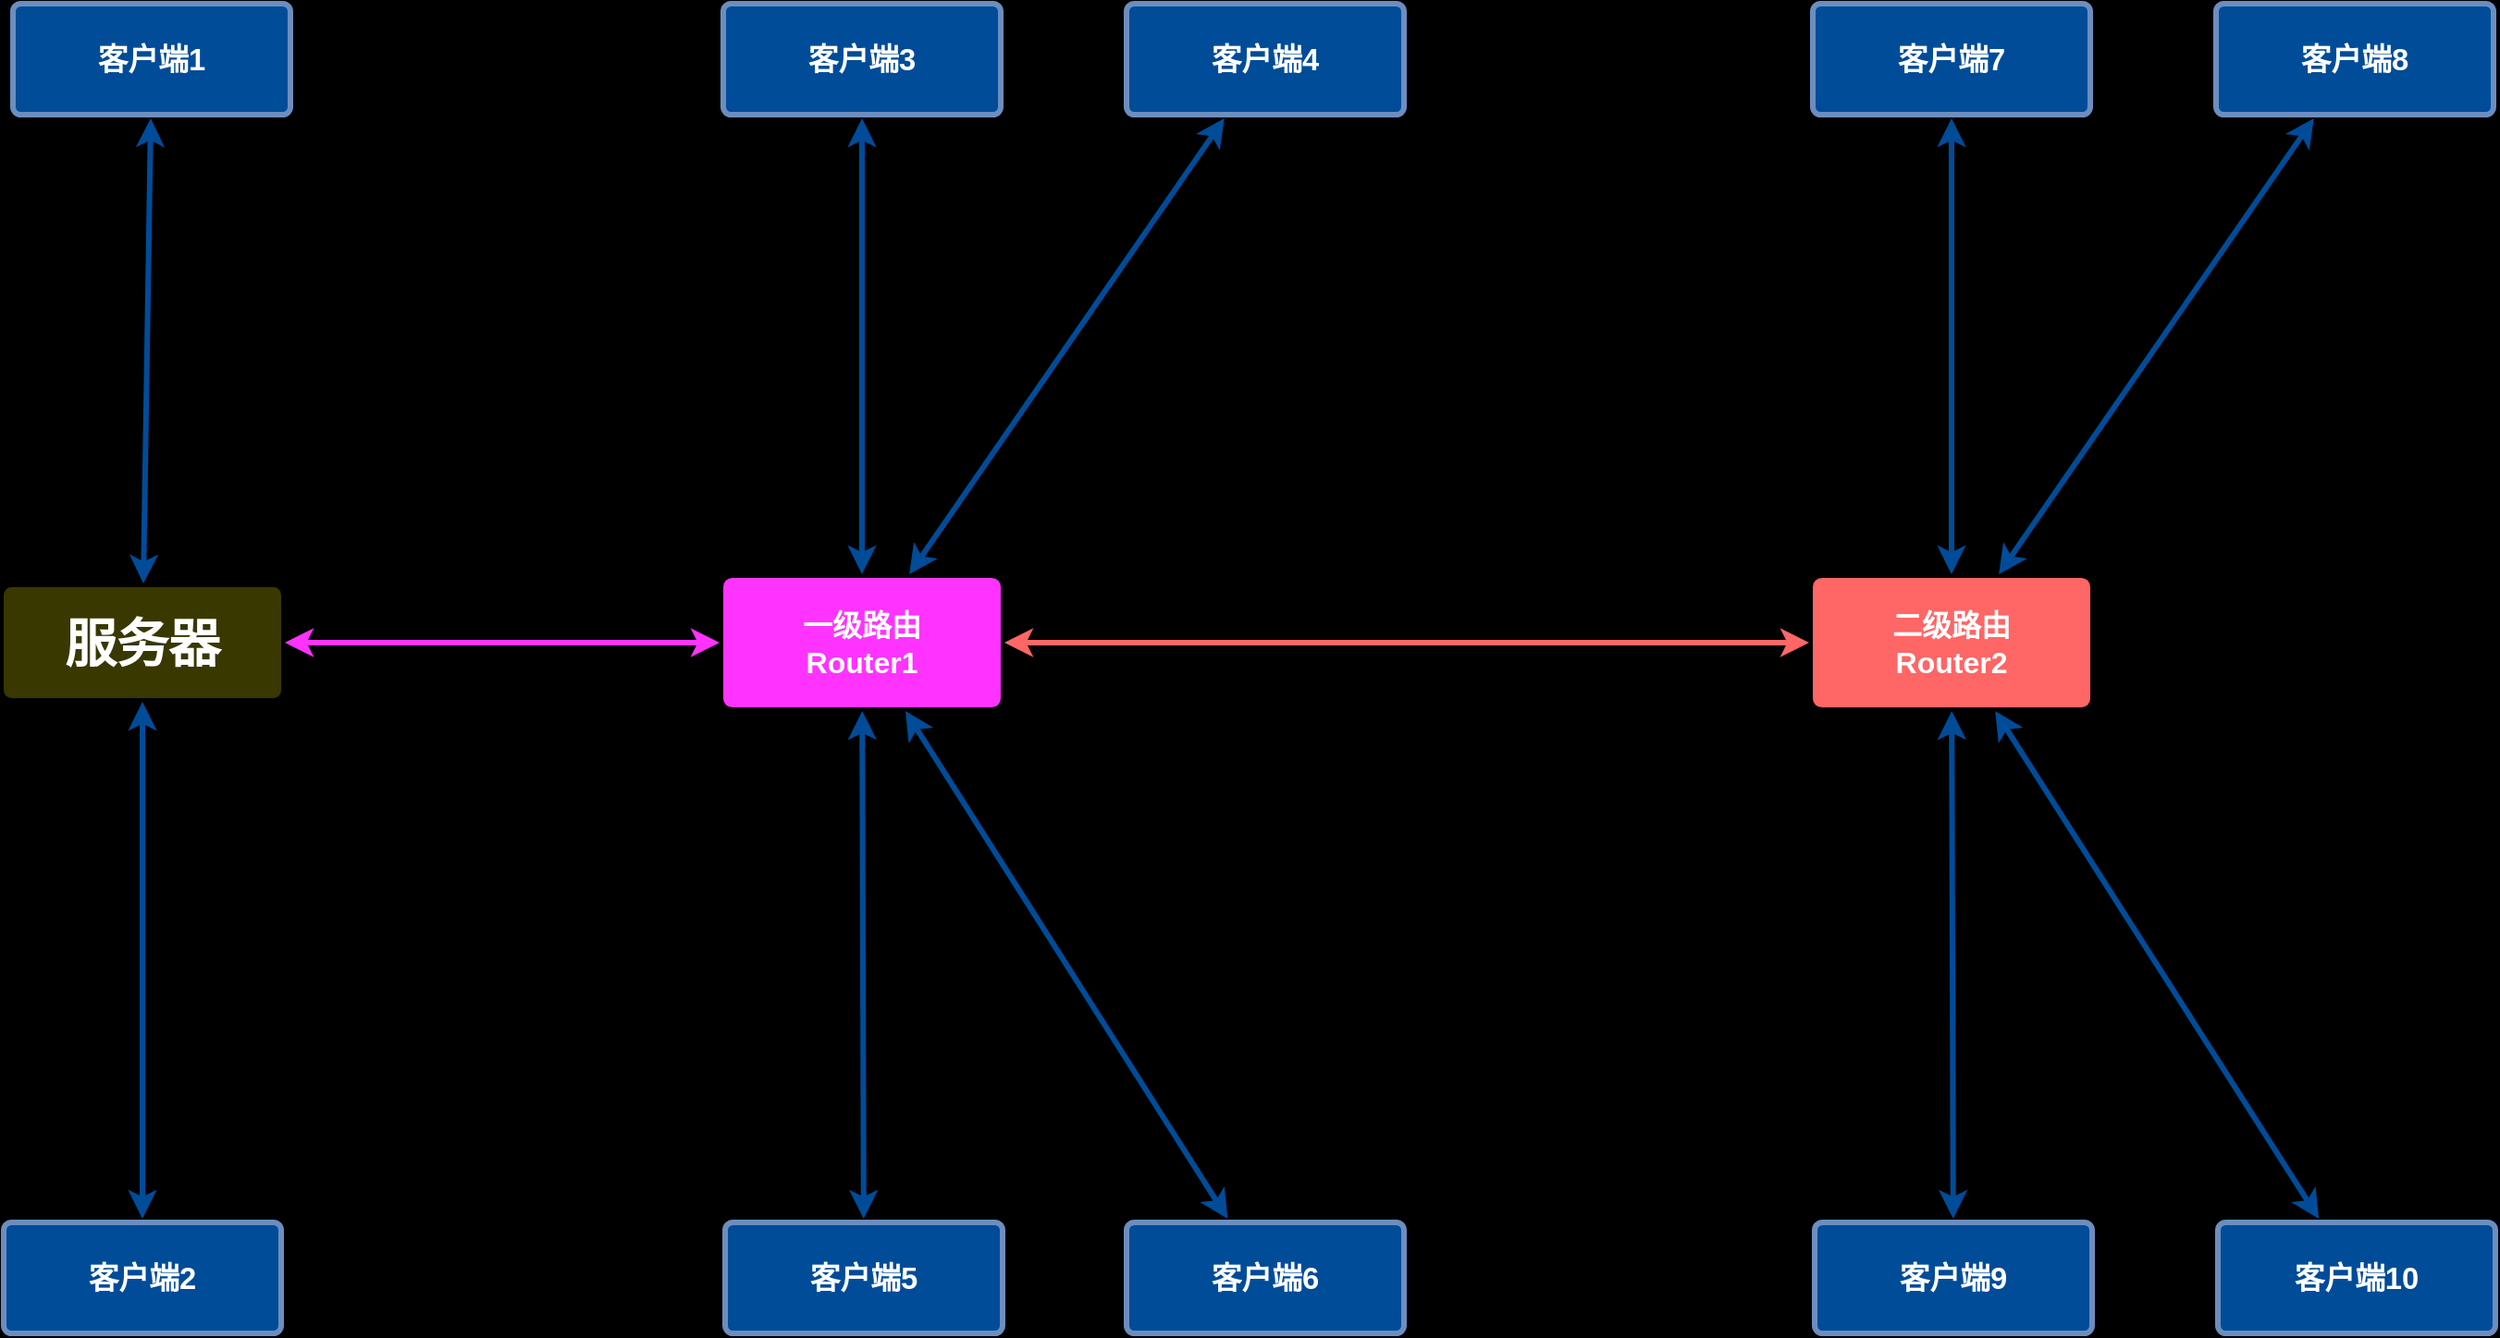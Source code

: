 <mxfile version="24.4.0" type="github">
  <diagram id="6a731a19-8d31-9384-78a2-239565b7b9f0" name="Page-1">
    <mxGraphModel dx="3231" dy="1347" grid="0" gridSize="10" guides="1" tooltips="1" connect="1" arrows="1" fold="1" page="0" pageScale="1" pageWidth="1169" pageHeight="827" background="#000000" math="0" shadow="0">
      <root>
        <mxCell id="0" />
        <mxCell id="1" parent="0" />
        <mxCell id="1749" value="一级路由&lt;div&gt;Router1&lt;/div&gt;" style="rounded=1;whiteSpace=wrap;html=1;shadow=0;labelBackgroundColor=none;strokeColor=none;strokeWidth=3;fillColor=#FF33FF;fontFamily=Helvetica;fontSize=16;fontColor=#FFFFFF;align=center;fontStyle=1;spacing=5;arcSize=7;perimeterSpacing=2;" parent="1" vertex="1">
          <mxGeometry x="-39" y="436.5" width="150" height="70" as="geometry" />
        </mxCell>
        <mxCell id="1750" value="" style="edgeStyle=none;rounded=1;jumpStyle=none;html=1;shadow=0;labelBackgroundColor=none;startArrow=classic;startFill=1;jettySize=auto;orthogonalLoop=1;strokeColor=#004C99;strokeWidth=3;fontFamily=Helvetica;fontSize=14;fontColor=#FFFFFF;spacing=5;fontStyle=1;fillColor=#b0e3e6;" parent="1" source="1753" target="1756" edge="1">
          <mxGeometry relative="1" as="geometry" />
        </mxCell>
        <mxCell id="1752" value="" style="edgeStyle=none;rounded=1;jumpStyle=none;html=1;shadow=0;labelBackgroundColor=none;startArrow=classic;startFill=1;jettySize=auto;orthogonalLoop=1;strokeColor=#004C99;strokeWidth=3;fontFamily=Helvetica;fontSize=14;fontColor=#FFFFFF;spacing=5;fontStyle=1;fillColor=#b0e3e6;" parent="1" source="1753" target="fNavXlTei2wndbR-Wmgy-1779" edge="1">
          <mxGeometry relative="1" as="geometry">
            <mxPoint x="-353" y="774" as="targetPoint" />
          </mxGeometry>
        </mxCell>
        <mxCell id="1753" value="&lt;h1&gt;服务器&lt;/h1&gt;" style="rounded=1;whiteSpace=wrap;html=1;shadow=0;labelBackgroundColor=none;strokeColor=none;strokeWidth=3;fillColor=#383800;fontFamily=Helvetica;fontSize=14;fontColor=#FFFFFF;align=center;spacing=5;fontStyle=1;arcSize=7;perimeterSpacing=2;" parent="1" vertex="1">
          <mxGeometry x="-428" y="441.5" width="150" height="60" as="geometry" />
        </mxCell>
        <mxCell id="1756" value="&lt;h3&gt;&lt;font color=&quot;#ffffff&quot;&gt;客户端1&lt;/font&gt;&lt;/h3&gt;" style="rounded=1;whiteSpace=wrap;html=1;shadow=0;labelBackgroundColor=none;strokeWidth=3;fontFamily=Helvetica;fontSize=14;align=center;spacing=5;fontStyle=0;arcSize=7;perimeterSpacing=2;fillColor=#004C99;strokeColor=#6c8ebf;" parent="1" vertex="1">
          <mxGeometry x="-423" y="126" width="150" height="60" as="geometry" />
        </mxCell>
        <mxCell id="1769" value="&lt;h3 style=&quot;&quot;&gt;&lt;font&gt;客户端3&lt;/font&gt;&lt;/h3&gt;" style="rounded=1;whiteSpace=wrap;html=1;shadow=0;labelBackgroundColor=none;strokeColor=#6c8ebf;strokeWidth=3;fillColor=#004C99;fontFamily=Helvetica;fontSize=14;align=center;spacing=5;arcSize=7;perimeterSpacing=2;fontColor=#FFFFFF;" parent="1" vertex="1">
          <mxGeometry x="-39" y="126" width="150" height="60" as="geometry" />
        </mxCell>
        <mxCell id="1770" value="" style="edgeStyle=none;rounded=0;jumpStyle=none;html=1;shadow=0;labelBackgroundColor=none;startArrow=classic;startFill=1;endArrow=classic;endFill=1;jettySize=auto;orthogonalLoop=1;strokeColor=#004C99;strokeWidth=3;fontFamily=Helvetica;fontSize=14;fontColor=#FFFFFF;spacing=5;" parent="1" source="1749" target="1769" edge="1">
          <mxGeometry relative="1" as="geometry">
            <mxPoint x="-35.111" y="254.5" as="sourcePoint" />
          </mxGeometry>
        </mxCell>
        <mxCell id="fNavXlTei2wndbR-Wmgy-1779" value="&lt;h3&gt;&lt;font color=&quot;#ffffff&quot;&gt;客户端2&lt;/font&gt;&lt;/h3&gt;" style="rounded=1;whiteSpace=wrap;html=1;shadow=0;labelBackgroundColor=none;strokeWidth=3;fontFamily=Helvetica;fontSize=14;align=center;spacing=5;fontStyle=0;arcSize=7;perimeterSpacing=2;fillColor=#004C99;strokeColor=#6c8ebf;" vertex="1" parent="1">
          <mxGeometry x="-428" y="785" width="150" height="60" as="geometry" />
        </mxCell>
        <mxCell id="fNavXlTei2wndbR-Wmgy-1784" value="" style="endArrow=classic;startArrow=classic;html=1;rounded=0;strokeColor=#FF33FF;strokeWidth=3;" edge="1" parent="1" source="1753" target="1749">
          <mxGeometry width="50" height="50" relative="1" as="geometry">
            <mxPoint x="58" y="533" as="sourcePoint" />
            <mxPoint x="108" y="483" as="targetPoint" />
            <Array as="points" />
          </mxGeometry>
        </mxCell>
        <mxCell id="fNavXlTei2wndbR-Wmgy-1785" value="&lt;h3 style=&quot;&quot;&gt;&lt;font&gt;客户端5&lt;/font&gt;&lt;/h3&gt;" style="rounded=1;whiteSpace=wrap;html=1;shadow=0;labelBackgroundColor=none;strokeColor=#6c8ebf;strokeWidth=3;fillColor=#004C99;fontFamily=Helvetica;fontSize=14;align=center;spacing=5;arcSize=7;perimeterSpacing=2;fontColor=#FFFFFF;" vertex="1" parent="1">
          <mxGeometry x="-38" y="785" width="150" height="60" as="geometry" />
        </mxCell>
        <mxCell id="fNavXlTei2wndbR-Wmgy-1786" value="&lt;h3 style=&quot;&quot;&gt;&lt;font&gt;客户端4&lt;/font&gt;&lt;/h3&gt;" style="rounded=1;whiteSpace=wrap;html=1;shadow=0;labelBackgroundColor=none;strokeColor=#6c8ebf;strokeWidth=3;fillColor=#004C99;fontFamily=Helvetica;fontSize=14;align=center;spacing=5;arcSize=7;perimeterSpacing=2;fontColor=#FFFFFF;" vertex="1" parent="1">
          <mxGeometry x="179" y="126" width="150" height="60" as="geometry" />
        </mxCell>
        <mxCell id="fNavXlTei2wndbR-Wmgy-1787" value="&lt;h3 style=&quot;&quot;&gt;&lt;font&gt;客户端6&lt;/font&gt;&lt;/h3&gt;" style="rounded=1;whiteSpace=wrap;html=1;shadow=0;labelBackgroundColor=none;strokeColor=#6c8ebf;strokeWidth=3;fillColor=#004C99;fontFamily=Helvetica;fontSize=14;align=center;spacing=5;arcSize=7;perimeterSpacing=2;fontColor=#FFFFFF;" vertex="1" parent="1">
          <mxGeometry x="179" y="785" width="150" height="60" as="geometry" />
        </mxCell>
        <mxCell id="fNavXlTei2wndbR-Wmgy-1788" value="" style="edgeStyle=none;rounded=0;jumpStyle=none;html=1;shadow=0;labelBackgroundColor=none;startArrow=classic;startFill=1;endArrow=classic;endFill=1;jettySize=auto;orthogonalLoop=1;strokeColor=#004C99;strokeWidth=3;fontFamily=Helvetica;fontSize=14;fontColor=#FFFFFF;spacing=5;" edge="1" parent="1" source="1749" target="fNavXlTei2wndbR-Wmgy-1786">
          <mxGeometry relative="1" as="geometry">
            <mxPoint x="188" y="470" as="sourcePoint" />
            <mxPoint x="188" y="223" as="targetPoint" />
          </mxGeometry>
        </mxCell>
        <mxCell id="fNavXlTei2wndbR-Wmgy-1789" value="" style="edgeStyle=none;rounded=0;jumpStyle=none;html=1;shadow=0;labelBackgroundColor=none;startArrow=classic;startFill=1;endArrow=classic;endFill=1;jettySize=auto;orthogonalLoop=1;strokeColor=#004C99;strokeWidth=3;fontFamily=Helvetica;fontSize=14;fontColor=#FFFFFF;spacing=5;" edge="1" parent="1" source="fNavXlTei2wndbR-Wmgy-1785" target="1749">
          <mxGeometry relative="1" as="geometry">
            <mxPoint x="12" y="757" as="sourcePoint" />
            <mxPoint x="12" y="510" as="targetPoint" />
          </mxGeometry>
        </mxCell>
        <mxCell id="fNavXlTei2wndbR-Wmgy-1790" value="" style="edgeStyle=none;rounded=0;jumpStyle=none;html=1;shadow=0;labelBackgroundColor=none;startArrow=classic;startFill=1;endArrow=classic;endFill=1;jettySize=auto;orthogonalLoop=1;strokeColor=#004C99;strokeWidth=3;fontFamily=Helvetica;fontSize=14;fontColor=#FFFFFF;spacing=5;" edge="1" parent="1" source="fNavXlTei2wndbR-Wmgy-1787" target="1749">
          <mxGeometry relative="1" as="geometry">
            <mxPoint x="207" y="764" as="sourcePoint" />
            <mxPoint x="207" y="517" as="targetPoint" />
          </mxGeometry>
        </mxCell>
        <mxCell id="fNavXlTei2wndbR-Wmgy-1791" value="二级路由&lt;div&gt;Router2&lt;/div&gt;" style="rounded=1;whiteSpace=wrap;html=1;shadow=0;labelBackgroundColor=none;strokeColor=none;strokeWidth=3;fillColor=#FF6666;fontFamily=Helvetica;fontSize=16;fontColor=#FFFFFF;align=center;fontStyle=1;spacing=5;arcSize=7;perimeterSpacing=2;" vertex="1" parent="1">
          <mxGeometry x="550" y="436.5" width="150" height="70" as="geometry" />
        </mxCell>
        <mxCell id="fNavXlTei2wndbR-Wmgy-1792" value="&lt;h3 style=&quot;&quot;&gt;&lt;font&gt;客户端7&lt;/font&gt;&lt;/h3&gt;" style="rounded=1;whiteSpace=wrap;html=1;shadow=0;labelBackgroundColor=none;strokeColor=#6c8ebf;strokeWidth=3;fillColor=#004C99;fontFamily=Helvetica;fontSize=14;align=center;spacing=5;arcSize=7;perimeterSpacing=2;fontColor=#FFFFFF;" vertex="1" parent="1">
          <mxGeometry x="550" y="126" width="150" height="60" as="geometry" />
        </mxCell>
        <mxCell id="fNavXlTei2wndbR-Wmgy-1793" value="" style="edgeStyle=none;rounded=0;jumpStyle=none;html=1;shadow=0;labelBackgroundColor=none;startArrow=classic;startFill=1;endArrow=classic;endFill=1;jettySize=auto;orthogonalLoop=1;strokeColor=#004C99;strokeWidth=3;fontFamily=Helvetica;fontSize=14;fontColor=#FFFFFF;spacing=5;" edge="1" parent="1" source="fNavXlTei2wndbR-Wmgy-1791" target="fNavXlTei2wndbR-Wmgy-1792">
          <mxGeometry relative="1" as="geometry">
            <mxPoint x="553.889" y="254.5" as="sourcePoint" />
          </mxGeometry>
        </mxCell>
        <mxCell id="fNavXlTei2wndbR-Wmgy-1794" value="&lt;h3 style=&quot;&quot;&gt;&lt;font&gt;客户端9&lt;/font&gt;&lt;/h3&gt;" style="rounded=1;whiteSpace=wrap;html=1;shadow=0;labelBackgroundColor=none;strokeColor=#6c8ebf;strokeWidth=3;fillColor=#004C99;fontFamily=Helvetica;fontSize=14;align=center;spacing=5;arcSize=7;perimeterSpacing=2;fontColor=#FFFFFF;" vertex="1" parent="1">
          <mxGeometry x="551" y="785" width="150" height="60" as="geometry" />
        </mxCell>
        <mxCell id="fNavXlTei2wndbR-Wmgy-1795" value="&lt;h3 style=&quot;&quot;&gt;&lt;font&gt;客户端8&lt;/font&gt;&lt;/h3&gt;" style="rounded=1;whiteSpace=wrap;html=1;shadow=0;labelBackgroundColor=none;strokeColor=#6c8ebf;strokeWidth=3;fillColor=#004C99;fontFamily=Helvetica;fontSize=14;align=center;spacing=5;arcSize=7;perimeterSpacing=2;fontColor=#FFFFFF;" vertex="1" parent="1">
          <mxGeometry x="768" y="126" width="150" height="60" as="geometry" />
        </mxCell>
        <mxCell id="fNavXlTei2wndbR-Wmgy-1796" value="&lt;h3 style=&quot;&quot;&gt;&lt;font&gt;客户端10&lt;/font&gt;&lt;/h3&gt;" style="rounded=1;whiteSpace=wrap;html=1;shadow=0;labelBackgroundColor=none;strokeColor=#6c8ebf;strokeWidth=3;fillColor=#004C99;fontFamily=Helvetica;fontSize=14;align=center;spacing=5;arcSize=7;perimeterSpacing=2;fontColor=#FFFFFF;" vertex="1" parent="1">
          <mxGeometry x="769" y="785" width="150" height="60" as="geometry" />
        </mxCell>
        <mxCell id="fNavXlTei2wndbR-Wmgy-1797" value="" style="edgeStyle=none;rounded=0;jumpStyle=none;html=1;shadow=0;labelBackgroundColor=none;startArrow=classic;startFill=1;endArrow=classic;endFill=1;jettySize=auto;orthogonalLoop=1;strokeColor=#004C99;strokeWidth=3;fontFamily=Helvetica;fontSize=14;fontColor=#FFFFFF;spacing=5;" edge="1" parent="1" source="fNavXlTei2wndbR-Wmgy-1791" target="fNavXlTei2wndbR-Wmgy-1795">
          <mxGeometry relative="1" as="geometry">
            <mxPoint x="777" y="470" as="sourcePoint" />
            <mxPoint x="777" y="223" as="targetPoint" />
          </mxGeometry>
        </mxCell>
        <mxCell id="fNavXlTei2wndbR-Wmgy-1798" value="" style="edgeStyle=none;rounded=0;jumpStyle=none;html=1;shadow=0;labelBackgroundColor=none;startArrow=classic;startFill=1;endArrow=classic;endFill=1;jettySize=auto;orthogonalLoop=1;strokeColor=#004C99;strokeWidth=3;fontFamily=Helvetica;fontSize=14;fontColor=#FFFFFF;spacing=5;" edge="1" parent="1" source="fNavXlTei2wndbR-Wmgy-1794" target="fNavXlTei2wndbR-Wmgy-1791">
          <mxGeometry relative="1" as="geometry">
            <mxPoint x="601" y="757" as="sourcePoint" />
            <mxPoint x="601" y="510" as="targetPoint" />
          </mxGeometry>
        </mxCell>
        <mxCell id="fNavXlTei2wndbR-Wmgy-1799" value="" style="edgeStyle=none;rounded=0;jumpStyle=none;html=1;shadow=0;labelBackgroundColor=none;startArrow=classic;startFill=1;endArrow=classic;endFill=1;jettySize=auto;orthogonalLoop=1;strokeColor=#004C99;strokeWidth=3;fontFamily=Helvetica;fontSize=14;fontColor=#FFFFFF;spacing=5;" edge="1" parent="1" source="fNavXlTei2wndbR-Wmgy-1796" target="fNavXlTei2wndbR-Wmgy-1791">
          <mxGeometry relative="1" as="geometry">
            <mxPoint x="796" y="764" as="sourcePoint" />
            <mxPoint x="796" y="517" as="targetPoint" />
          </mxGeometry>
        </mxCell>
        <mxCell id="fNavXlTei2wndbR-Wmgy-1800" value="" style="endArrow=classic;startArrow=classic;html=1;rounded=0;strokeColor=#FF6666;strokeWidth=3;" edge="1" parent="1" source="1749" target="fNavXlTei2wndbR-Wmgy-1791">
          <mxGeometry width="50" height="50" relative="1" as="geometry">
            <mxPoint x="213" y="474" as="sourcePoint" />
            <mxPoint x="448" y="474" as="targetPoint" />
            <Array as="points" />
          </mxGeometry>
        </mxCell>
      </root>
    </mxGraphModel>
  </diagram>
</mxfile>
